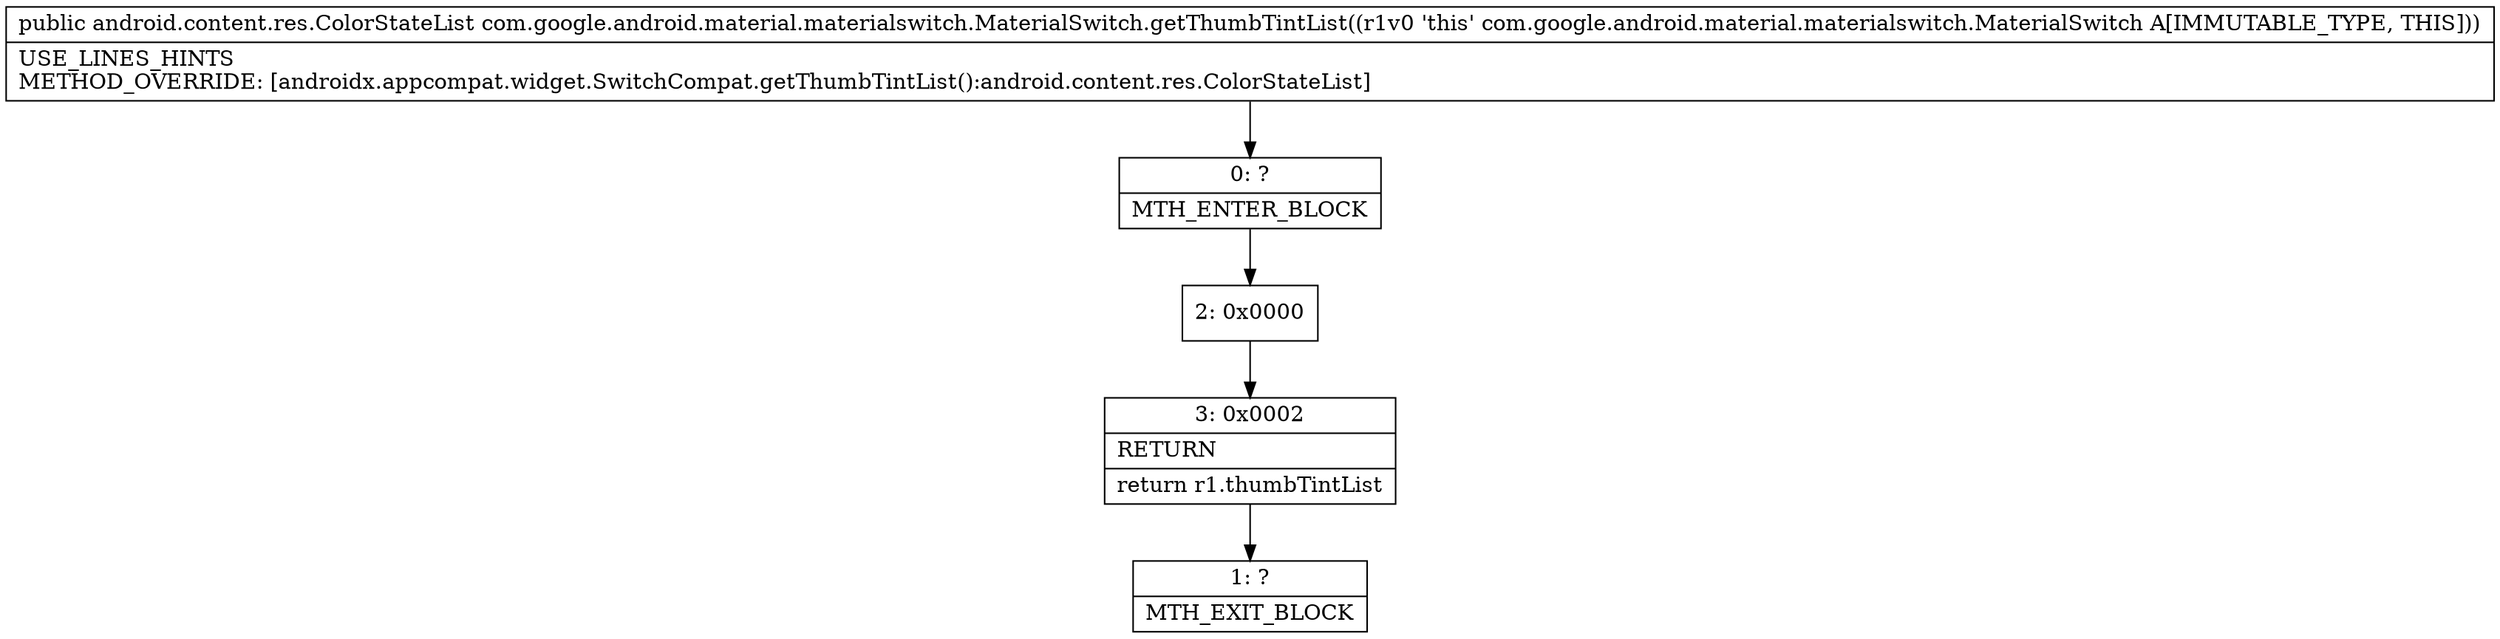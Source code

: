 digraph "CFG forcom.google.android.material.materialswitch.MaterialSwitch.getThumbTintList()Landroid\/content\/res\/ColorStateList;" {
Node_0 [shape=record,label="{0\:\ ?|MTH_ENTER_BLOCK\l}"];
Node_2 [shape=record,label="{2\:\ 0x0000}"];
Node_3 [shape=record,label="{3\:\ 0x0002|RETURN\l|return r1.thumbTintList\l}"];
Node_1 [shape=record,label="{1\:\ ?|MTH_EXIT_BLOCK\l}"];
MethodNode[shape=record,label="{public android.content.res.ColorStateList com.google.android.material.materialswitch.MaterialSwitch.getThumbTintList((r1v0 'this' com.google.android.material.materialswitch.MaterialSwitch A[IMMUTABLE_TYPE, THIS]))  | USE_LINES_HINTS\lMETHOD_OVERRIDE: [androidx.appcompat.widget.SwitchCompat.getThumbTintList():android.content.res.ColorStateList]\l}"];
MethodNode -> Node_0;Node_0 -> Node_2;
Node_2 -> Node_3;
Node_3 -> Node_1;
}

